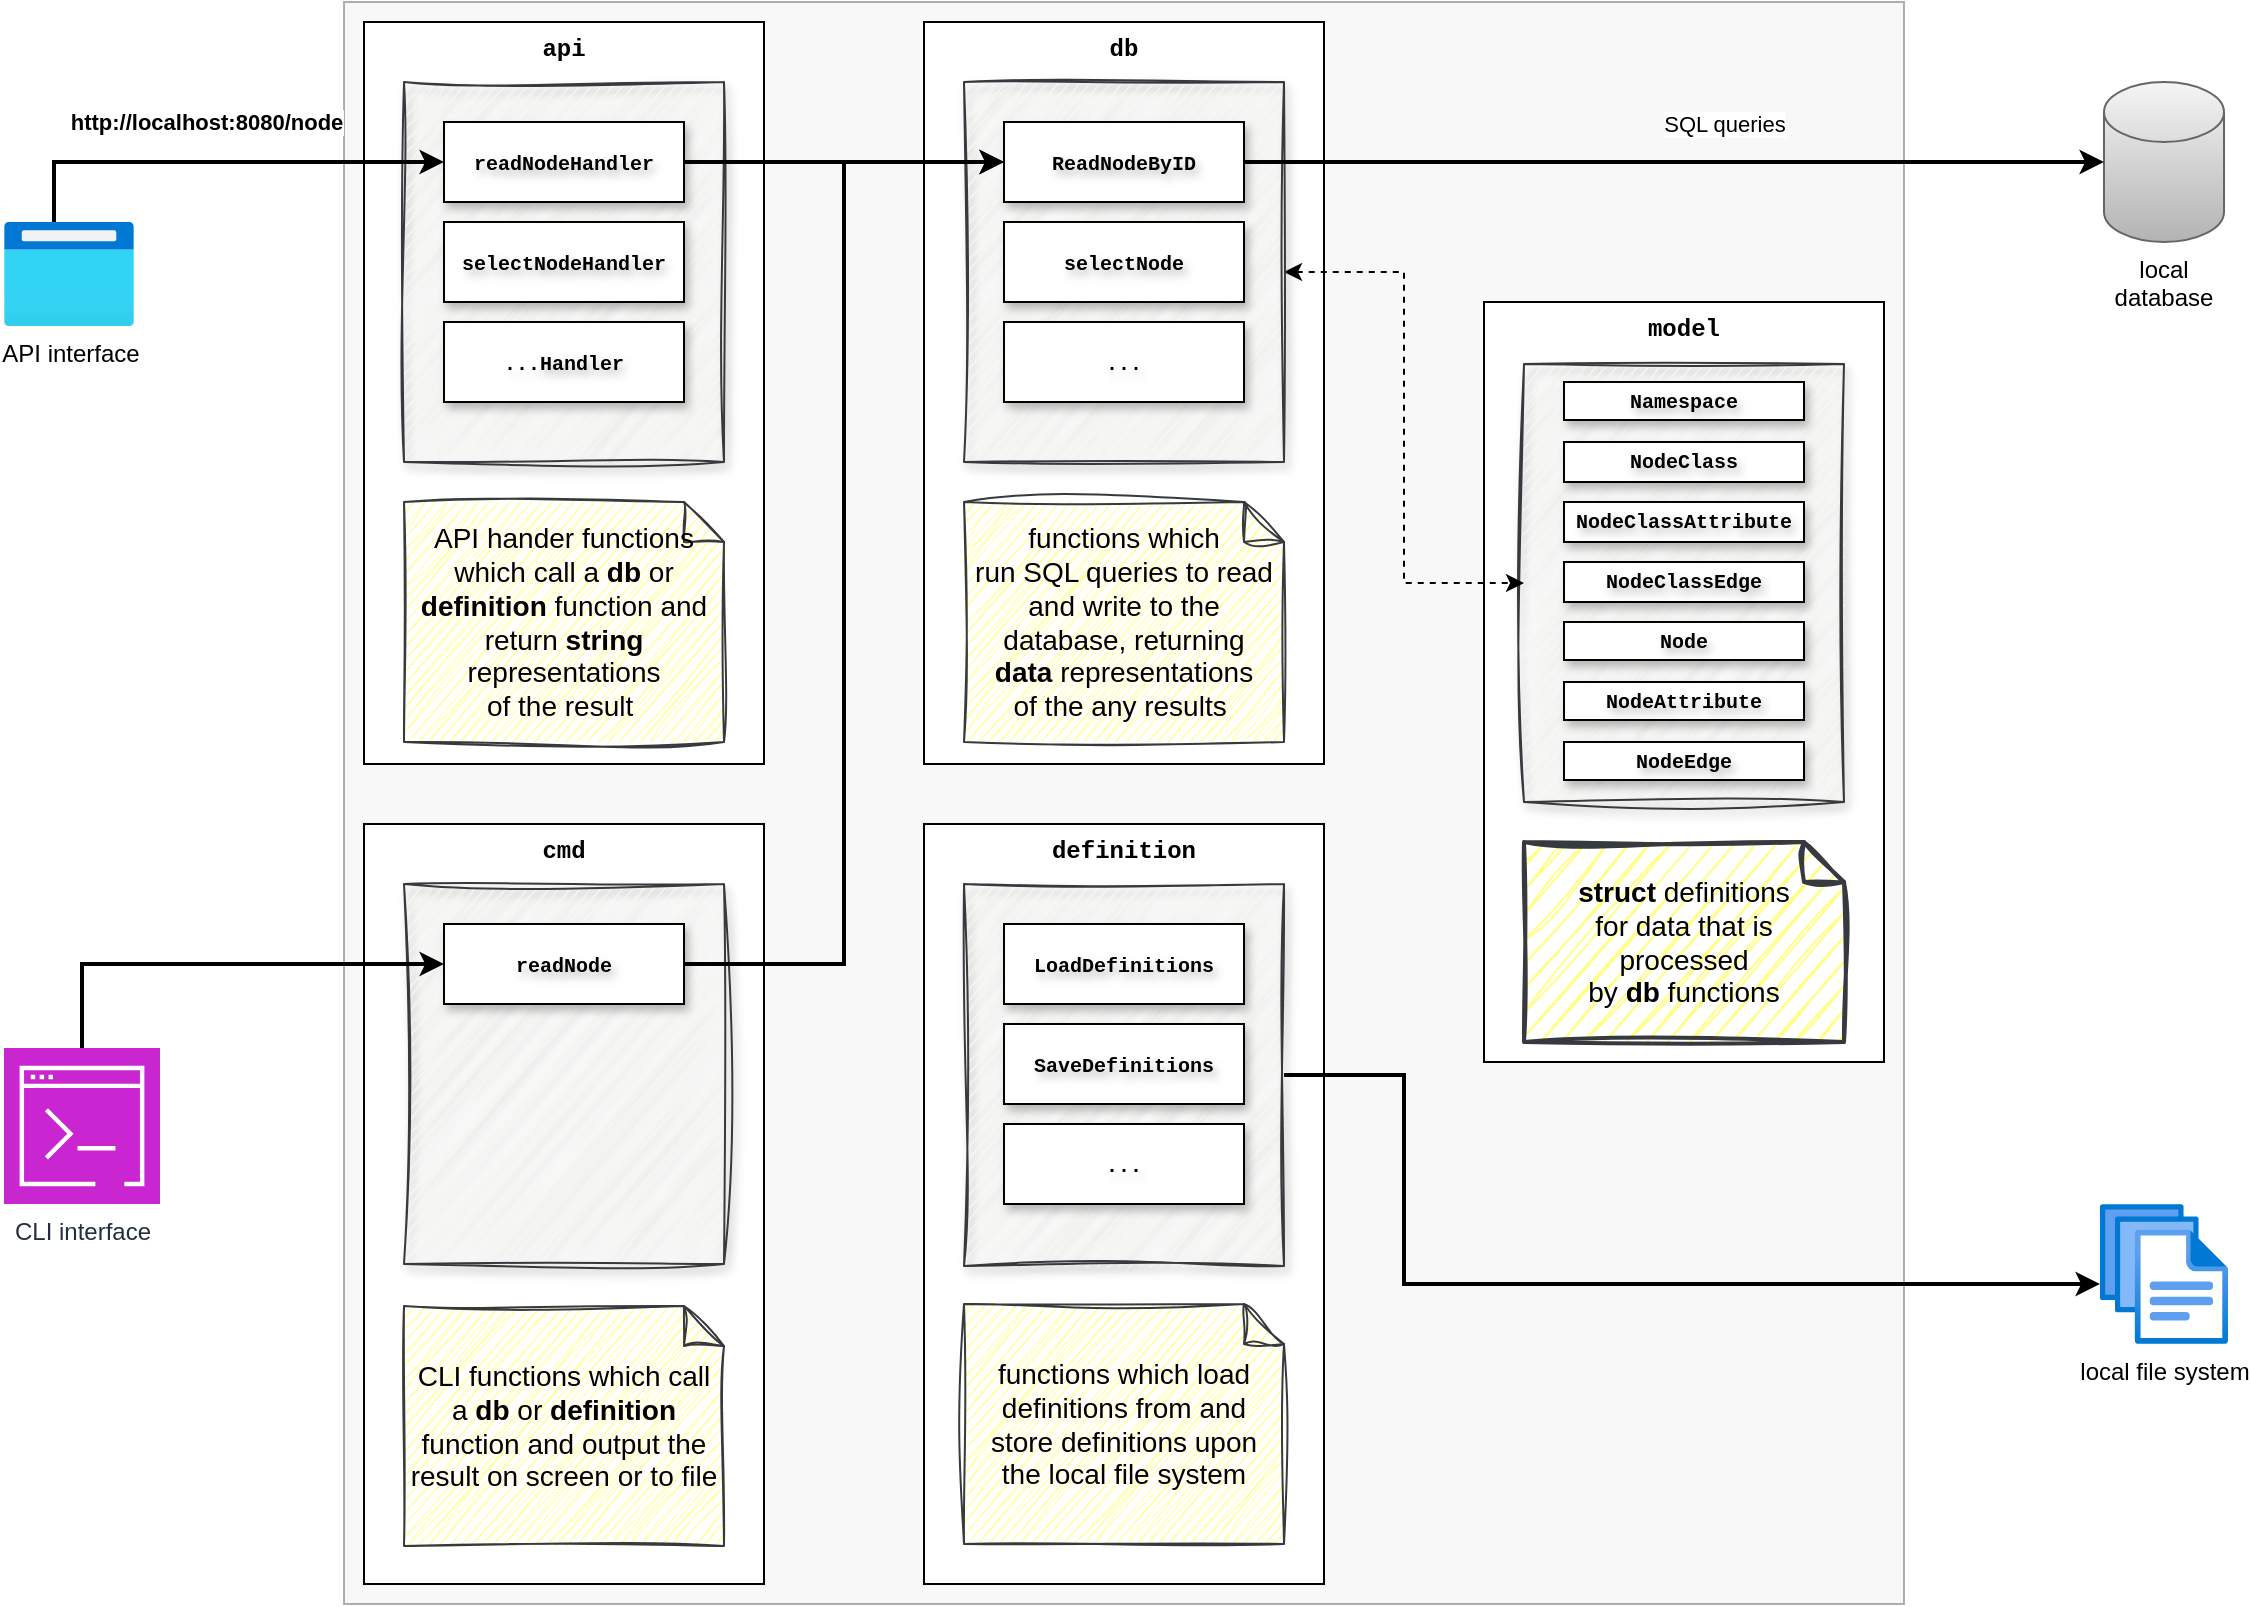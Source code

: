 <mxfile version="24.0.4" type="device">
  <diagram name="Page-1" id="Kh0S4Mzz8ug1oeH6Zn8T">
    <mxGraphModel dx="1392" dy="974" grid="1" gridSize="10" guides="1" tooltips="1" connect="1" arrows="1" fold="1" page="1" pageScale="1" pageWidth="1169" pageHeight="827" math="0" shadow="0">
      <root>
        <mxCell id="0" />
        <mxCell id="1" parent="0" />
        <mxCell id="9NrqEdqA8gilFSspLG47-57" value="" style="rounded=0;whiteSpace=wrap;html=1;fillColor=#eeeeee;strokeColor=#36393d;opacity=40;" parent="1" vertex="1">
          <mxGeometry x="190" y="9" width="780" height="801" as="geometry" />
        </mxCell>
        <mxCell id="9NrqEdqA8gilFSspLG47-1" value="&lt;span&gt;&lt;b&gt;api&lt;/b&gt;&lt;/span&gt;" style="rounded=0;whiteSpace=wrap;html=1;verticalAlign=top;fontFamily=Courier New;fontStyle=0" parent="1" vertex="1">
          <mxGeometry x="200" y="19" width="200" height="371" as="geometry" />
        </mxCell>
        <mxCell id="9NrqEdqA8gilFSspLG47-10" value="" style="rounded=0;whiteSpace=wrap;html=1;shadow=1;textShadow=1;fillColor=#f9f7ed;strokeColor=#36393d;sketch=1;curveFitting=1;jiggle=2;glass=0;" parent="1" vertex="1">
          <mxGeometry x="220" y="49" width="160" height="190" as="geometry" />
        </mxCell>
        <mxCell id="9NrqEdqA8gilFSspLG47-12" value="API hander functions which call a&amp;nbsp;&lt;b&gt;db&lt;/b&gt;&amp;nbsp;or &lt;b&gt;definition&lt;/b&gt; function and return &lt;b&gt;string&lt;/b&gt; representations&lt;br&gt;of the result&amp;nbsp;" style="shape=note;strokeWidth=1;fontSize=14;size=20;whiteSpace=wrap;html=1;fillColor=#ffff88;strokeColor=#36393d;sketch=1;curveFitting=1;jiggle=2;" parent="1" vertex="1">
          <mxGeometry x="220" y="259" width="160" height="120" as="geometry" />
        </mxCell>
        <mxCell id="9NrqEdqA8gilFSspLG47-27" value="&lt;font face=&quot;Courier New&quot;&gt;&lt;b style=&quot;font-size: 10px;&quot;&gt;readNodeHandler&lt;/b&gt;&lt;/font&gt;" style="rounded=0;whiteSpace=wrap;html=1;shadow=1;textShadow=1;" parent="1" vertex="1">
          <mxGeometry x="240" y="69" width="120" height="40" as="geometry" />
        </mxCell>
        <mxCell id="9NrqEdqA8gilFSspLG47-28" value="&lt;font face=&quot;Courier New&quot;&gt;&lt;b style=&quot;font-size: 10px;&quot;&gt;selectNodeHandler&lt;/b&gt;&lt;/font&gt;" style="rounded=0;whiteSpace=wrap;html=1;shadow=1;textShadow=1;" parent="1" vertex="1">
          <mxGeometry x="240" y="119" width="120" height="40" as="geometry" />
        </mxCell>
        <mxCell id="9NrqEdqA8gilFSspLG47-29" value="&lt;font face=&quot;Courier New&quot;&gt;&lt;span style=&quot;font-size: 10px;&quot;&gt;&lt;b&gt;...Handler&lt;/b&gt;&lt;/span&gt;&lt;/font&gt;" style="rounded=0;whiteSpace=wrap;html=1;shadow=1;textShadow=1;" parent="1" vertex="1">
          <mxGeometry x="240" y="169" width="120" height="40" as="geometry" />
        </mxCell>
        <mxCell id="9NrqEdqA8gilFSspLG47-51" value="local database" style="shape=cylinder3;whiteSpace=wrap;html=1;boundedLbl=1;backgroundOutline=1;size=15;fillColor=#f5f5f5;strokeColor=#666666;gradientColor=#b3b3b3;labelPosition=center;verticalLabelPosition=bottom;align=center;verticalAlign=top;" parent="1" vertex="1">
          <mxGeometry x="1070" y="49" width="60" height="80" as="geometry" />
        </mxCell>
        <mxCell id="9NrqEdqA8gilFSspLG47-3" value="&lt;span&gt;cmd&lt;/span&gt;" style="rounded=0;whiteSpace=wrap;html=1;verticalAlign=top;fontFamily=Courier New;fontStyle=1" parent="1" vertex="1">
          <mxGeometry x="200" y="420" width="200" height="380" as="geometry" />
        </mxCell>
        <mxCell id="9NrqEdqA8gilFSspLG47-11" value="" style="rounded=0;whiteSpace=wrap;html=1;shadow=1;textShadow=1;fillColor=#f9f7ed;strokeColor=#36393d;sketch=1;curveFitting=1;jiggle=2;glass=0;" parent="1" vertex="1">
          <mxGeometry x="220" y="450" width="160" height="190" as="geometry" />
        </mxCell>
        <mxCell id="9NrqEdqA8gilFSspLG47-40" value="CLI functions which call a&amp;nbsp;&lt;b&gt;db&lt;/b&gt;&amp;nbsp;or &lt;b&gt;definition&lt;/b&gt; function and output the result on screen or to file" style="shape=note;strokeWidth=1;fontSize=14;size=20;whiteSpace=wrap;html=1;fillColor=#ffff88;strokeColor=#36393d;sketch=1;curveFitting=1;jiggle=2;" parent="1" vertex="1">
          <mxGeometry x="220" y="661" width="160" height="120" as="geometry" />
        </mxCell>
        <mxCell id="9NrqEdqA8gilFSspLG47-41" value="&lt;font face=&quot;Courier New&quot;&gt;&lt;span style=&quot;font-size: 10px;&quot;&gt;&lt;b&gt;readNode&lt;/b&gt;&lt;/span&gt;&lt;/font&gt;" style="rounded=0;whiteSpace=wrap;html=1;shadow=1;textShadow=1;" parent="1" vertex="1">
          <mxGeometry x="240" y="470" width="120" height="40" as="geometry" />
        </mxCell>
        <mxCell id="9NrqEdqA8gilFSspLG47-60" style="edgeStyle=orthogonalEdgeStyle;rounded=0;orthogonalLoop=1;jettySize=auto;html=1;strokeWidth=2;" parent="1" source="9NrqEdqA8gilFSspLG47-67" target="9NrqEdqA8gilFSspLG47-27" edge="1">
          <mxGeometry relative="1" as="geometry">
            <Array as="points">
              <mxPoint x="45" y="89" />
            </Array>
          </mxGeometry>
        </mxCell>
        <mxCell id="9NrqEdqA8gilFSspLG47-61" value="&lt;b&gt;http://localhost:8080/node&lt;/b&gt;" style="edgeLabel;html=1;align=center;verticalAlign=middle;resizable=0;points=[];" parent="9NrqEdqA8gilFSspLG47-60" vertex="1" connectable="0">
          <mxGeometry x="-0.477" y="5" relative="1" as="geometry">
            <mxPoint x="47" y="-15" as="offset" />
          </mxGeometry>
        </mxCell>
        <mxCell id="9NrqEdqA8gilFSspLG47-63" style="edgeStyle=orthogonalEdgeStyle;rounded=0;orthogonalLoop=1;jettySize=auto;html=1;strokeWidth=2;" parent="1" source="9NrqEdqA8gilFSspLG47-62" target="9NrqEdqA8gilFSspLG47-41" edge="1">
          <mxGeometry relative="1" as="geometry">
            <Array as="points">
              <mxPoint x="59" y="490" />
            </Array>
          </mxGeometry>
        </mxCell>
        <mxCell id="9NrqEdqA8gilFSspLG47-62" value="CLI interface" style="sketch=0;points=[[0,0,0],[0.25,0,0],[0.5,0,0],[0.75,0,0],[1,0,0],[0,1,0],[0.25,1,0],[0.5,1,0],[0.75,1,0],[1,1,0],[0,0.25,0],[0,0.5,0],[0,0.75,0],[1,0.25,0],[1,0.5,0],[1,0.75,0]];outlineConnect=0;fontColor=#232F3E;fillColor=#C925D1;strokeColor=#ffffff;dashed=0;verticalLabelPosition=bottom;verticalAlign=top;align=center;html=1;fontSize=12;fontStyle=0;aspect=fixed;shape=mxgraph.aws4.resourceIcon;resIcon=mxgraph.aws4.command_line_interface;" parent="1" vertex="1">
          <mxGeometry x="20" y="532" width="78" height="78" as="geometry" />
        </mxCell>
        <mxCell id="9NrqEdqA8gilFSspLG47-67" value="API interface" style="image;aspect=fixed;html=1;points=[];align=center;fontSize=12;image=img/lib/azure2/general/Browser.svg;" parent="1" vertex="1">
          <mxGeometry x="20" y="119" width="65" height="52" as="geometry" />
        </mxCell>
        <mxCell id="G56Pn7edzlzQans5iVEa-1" value="" style="group" parent="1" vertex="1" connectable="0">
          <mxGeometry x="760" y="159" width="200" height="380" as="geometry" />
        </mxCell>
        <mxCell id="9NrqEdqA8gilFSspLG47-45" value="&lt;span&gt;model&lt;/span&gt;" style="rounded=0;whiteSpace=wrap;html=1;verticalAlign=top;fontStyle=1;fontFamily=Courier New;fillColor=default;" parent="G56Pn7edzlzQans5iVEa-1" vertex="1">
          <mxGeometry width="200" height="380" as="geometry" />
        </mxCell>
        <mxCell id="9NrqEdqA8gilFSspLG47-14" value="&lt;b&gt;struct&lt;/b&gt;&amp;nbsp;definitions&lt;br&gt;for data that is&lt;br&gt;processed by&amp;nbsp;&lt;b&gt;db&lt;/b&gt;&amp;nbsp;functions" style="shape=note;strokeWidth=2;fontSize=14;size=20;whiteSpace=wrap;html=1;fillColor=#ffff88;strokeColor=#36393d;sketch=1;curveFitting=1;jiggle=2;shadow=0;textShadow=0;" parent="G56Pn7edzlzQans5iVEa-1" vertex="1">
          <mxGeometry x="20" y="270" width="160" height="100" as="geometry" />
        </mxCell>
        <mxCell id="9NrqEdqA8gilFSspLG47-15" value="" style="rounded=0;whiteSpace=wrap;html=1;shadow=1;textShadow=1;fillColor=#f9f7ed;strokeColor=#36393d;sketch=1;curveFitting=1;jiggle=2;glass=0;" parent="G56Pn7edzlzQans5iVEa-1" vertex="1">
          <mxGeometry x="20" y="31" width="160" height="219" as="geometry" />
        </mxCell>
        <mxCell id="9NrqEdqA8gilFSspLG47-16" value="NodeClass" style="rounded=0;whiteSpace=wrap;html=1;shadow=1;textShadow=1;fontFamily=Courier New;fontStyle=1;fontSize=10;" parent="G56Pn7edzlzQans5iVEa-1" vertex="1">
          <mxGeometry x="40" y="70" width="120" height="20" as="geometry" />
        </mxCell>
        <mxCell id="9NrqEdqA8gilFSspLG47-17" value="NodeClassAttribute" style="rounded=0;whiteSpace=wrap;html=1;shadow=1;textShadow=1;fontFamily=Courier New;fontStyle=1;fontSize=10;" parent="G56Pn7edzlzQans5iVEa-1" vertex="1">
          <mxGeometry x="40" y="100" width="120" height="20" as="geometry" />
        </mxCell>
        <mxCell id="9NrqEdqA8gilFSspLG47-18" value="NodeClassEdge" style="rounded=0;whiteSpace=wrap;html=1;shadow=1;textShadow=1;fontFamily=Courier New;fontStyle=1;fontSize=10;" parent="G56Pn7edzlzQans5iVEa-1" vertex="1">
          <mxGeometry x="40" y="130" width="120" height="20" as="geometry" />
        </mxCell>
        <mxCell id="9NrqEdqA8gilFSspLG47-19" value="&lt;font style=&quot;font-size: 10px;&quot; face=&quot;Courier New&quot;&gt;&lt;b style=&quot;font-size: 10px;&quot;&gt;Namespace&lt;/b&gt;&lt;/font&gt;" style="rounded=0;whiteSpace=wrap;html=1;shadow=1;textShadow=1;fontSize=10;" parent="G56Pn7edzlzQans5iVEa-1" vertex="1">
          <mxGeometry x="40" y="40" width="120" height="19" as="geometry" />
        </mxCell>
        <mxCell id="9NrqEdqA8gilFSspLG47-20" value="Node" style="rounded=0;whiteSpace=wrap;html=1;shadow=1;textShadow=1;fontFamily=Courier New;fontStyle=1;fontSize=10;" parent="G56Pn7edzlzQans5iVEa-1" vertex="1">
          <mxGeometry x="40" y="160" width="120" height="19" as="geometry" />
        </mxCell>
        <mxCell id="9NrqEdqA8gilFSspLG47-21" value="NodeAttribute" style="rounded=0;whiteSpace=wrap;html=1;shadow=1;textShadow=1;fontFamily=Courier New;fontStyle=1;fontSize=10;" parent="G56Pn7edzlzQans5iVEa-1" vertex="1">
          <mxGeometry x="40" y="190" width="120" height="19" as="geometry" />
        </mxCell>
        <mxCell id="9NrqEdqA8gilFSspLG47-22" value="NodeEdge" style="rounded=0;whiteSpace=wrap;html=1;shadow=1;textShadow=1;fontFamily=Courier New;fontStyle=1;fontSize=10;" parent="G56Pn7edzlzQans5iVEa-1" vertex="1">
          <mxGeometry x="40" y="220" width="120" height="19" as="geometry" />
        </mxCell>
        <mxCell id="9NrqEdqA8gilFSspLG47-4" value="&lt;span&gt;definition&lt;/span&gt;" style="rounded=0;whiteSpace=wrap;html=1;verticalAlign=top;fontStyle=1;fontFamily=Courier New;" parent="1" vertex="1">
          <mxGeometry x="480" y="420" width="200" height="380" as="geometry" />
        </mxCell>
        <mxCell id="9NrqEdqA8gilFSspLG47-23" value="functions which load&lt;br&gt;definitions from and&lt;br&gt;store definitions upon&lt;br&gt;the local file system" style="shape=note;strokeWidth=1;fontSize=14;size=20;whiteSpace=wrap;html=1;fillColor=#ffff88;strokeColor=#36393d;sketch=1;curveFitting=1;jiggle=2;shadow=0;textShadow=0;" parent="1" vertex="1">
          <mxGeometry x="500" y="660" width="160" height="120" as="geometry" />
        </mxCell>
        <mxCell id="9NrqEdqA8gilFSspLG47-31" value="" style="rounded=0;whiteSpace=wrap;html=1;shadow=1;textShadow=1;fillColor=#f9f7ed;strokeColor=#36393d;sketch=1;curveFitting=1;jiggle=2;glass=0;" parent="1" vertex="1">
          <mxGeometry x="500" y="450" width="160" height="191" as="geometry" />
        </mxCell>
        <mxCell id="9NrqEdqA8gilFSspLG47-32" value="&lt;font face=&quot;Courier New&quot;&gt;&lt;span style=&quot;font-size: 10px;&quot;&gt;&lt;b&gt;LoadDefinitions&lt;/b&gt;&lt;/span&gt;&lt;/font&gt;" style="rounded=0;whiteSpace=wrap;html=1;shadow=1;textShadow=1;" parent="1" vertex="1">
          <mxGeometry x="520" y="470" width="120" height="40" as="geometry" />
        </mxCell>
        <mxCell id="9NrqEdqA8gilFSspLG47-33" value="&lt;font face=&quot;Courier New&quot;&gt;&lt;b style=&quot;font-size: 10px;&quot;&gt;SaveDefinitions&lt;/b&gt;&lt;/font&gt;" style="rounded=0;whiteSpace=wrap;html=1;shadow=1;textShadow=1;" parent="1" vertex="1">
          <mxGeometry x="520" y="520" width="120" height="40" as="geometry" />
        </mxCell>
        <mxCell id="9NrqEdqA8gilFSspLG47-34" value="&lt;font face=&quot;Courier New&quot;&gt;&lt;span style=&quot;font-size: 10px;&quot;&gt;&lt;b&gt;...&lt;/b&gt;&lt;/span&gt;&lt;/font&gt;" style="rounded=0;whiteSpace=wrap;html=1;shadow=1;textShadow=1;" parent="1" vertex="1">
          <mxGeometry x="520" y="570" width="120" height="40" as="geometry" />
        </mxCell>
        <mxCell id="9NrqEdqA8gilFSspLG47-6" value="&lt;span&gt;db&lt;/span&gt;" style="rounded=0;whiteSpace=wrap;html=1;verticalAlign=top;fontStyle=1;fontFamily=Courier New;" parent="1" vertex="1">
          <mxGeometry x="480" y="19" width="200" height="371" as="geometry" />
        </mxCell>
        <mxCell id="G56Pn7edzlzQans5iVEa-6" style="edgeStyle=orthogonalEdgeStyle;rounded=0;orthogonalLoop=1;jettySize=auto;html=1;dashed=1;startArrow=classic;startFill=1;" parent="1" source="9NrqEdqA8gilFSspLG47-36" target="9NrqEdqA8gilFSspLG47-15" edge="1">
          <mxGeometry relative="1" as="geometry" />
        </mxCell>
        <mxCell id="9NrqEdqA8gilFSspLG47-36" value="" style="rounded=0;whiteSpace=wrap;html=1;shadow=1;textShadow=1;fillColor=#f9f7ed;strokeColor=#36393d;sketch=1;curveFitting=1;jiggle=2;glass=0;" parent="1" vertex="1">
          <mxGeometry x="500" y="49" width="160" height="190" as="geometry" />
        </mxCell>
        <mxCell id="9NrqEdqA8gilFSspLG47-37" value="&lt;font face=&quot;Courier New&quot;&gt;&lt;span style=&quot;font-size: 10px;&quot;&gt;&lt;b&gt;ReadNodeByID&lt;/b&gt;&lt;/span&gt;&lt;/font&gt;" style="rounded=0;whiteSpace=wrap;html=1;shadow=1;textShadow=1;" parent="1" vertex="1">
          <mxGeometry x="520" y="69" width="120" height="40" as="geometry" />
        </mxCell>
        <mxCell id="9NrqEdqA8gilFSspLG47-38" value="&lt;font face=&quot;Courier New&quot;&gt;&lt;b style=&quot;font-size: 10px;&quot;&gt;selectNode&lt;/b&gt;&lt;/font&gt;" style="rounded=0;whiteSpace=wrap;html=1;shadow=1;textShadow=1;" parent="1" vertex="1">
          <mxGeometry x="520" y="119" width="120" height="40" as="geometry" />
        </mxCell>
        <mxCell id="9NrqEdqA8gilFSspLG47-39" value="&lt;font face=&quot;Courier New&quot;&gt;&lt;span style=&quot;font-size: 10px;&quot;&gt;&lt;b&gt;...&lt;/b&gt;&lt;/span&gt;&lt;/font&gt;" style="rounded=0;whiteSpace=wrap;html=1;shadow=1;textShadow=1;" parent="1" vertex="1">
          <mxGeometry x="520" y="169" width="120" height="40" as="geometry" />
        </mxCell>
        <mxCell id="9NrqEdqA8gilFSspLG47-47" value="functions which&lt;br&gt;run SQL queries to read and write to the database, returning&lt;br&gt;&lt;b&gt;data&amp;nbsp;&lt;/b&gt;representations&lt;br&gt;of the any results&amp;nbsp;" style="shape=note;strokeWidth=1;fontSize=14;size=20;whiteSpace=wrap;html=1;fillColor=#ffff88;strokeColor=#36393d;sketch=1;curveFitting=1;jiggle=2;" parent="1" vertex="1">
          <mxGeometry x="500" y="259" width="160" height="120" as="geometry" />
        </mxCell>
        <mxCell id="9NrqEdqA8gilFSspLG47-52" style="edgeStyle=orthogonalEdgeStyle;rounded=0;orthogonalLoop=1;jettySize=auto;html=1;strokeWidth=2;" parent="1" source="9NrqEdqA8gilFSspLG47-37" target="9NrqEdqA8gilFSspLG47-51" edge="1">
          <mxGeometry relative="1" as="geometry" />
        </mxCell>
        <mxCell id="9NrqEdqA8gilFSspLG47-53" value="SQL queries" style="edgeLabel;html=1;align=center;verticalAlign=middle;resizable=0;points=[];" parent="9NrqEdqA8gilFSspLG47-52" vertex="1" connectable="0">
          <mxGeometry x="0.452" y="4" relative="1" as="geometry">
            <mxPoint x="-72" y="-15" as="offset" />
          </mxGeometry>
        </mxCell>
        <mxCell id="G56Pn7edzlzQans5iVEa-4" style="edgeStyle=orthogonalEdgeStyle;rounded=0;orthogonalLoop=1;jettySize=auto;html=1;strokeWidth=2;" parent="1" source="9NrqEdqA8gilFSspLG47-27" target="9NrqEdqA8gilFSspLG47-37" edge="1">
          <mxGeometry relative="1" as="geometry" />
        </mxCell>
        <mxCell id="G56Pn7edzlzQans5iVEa-5" style="edgeStyle=orthogonalEdgeStyle;rounded=0;orthogonalLoop=1;jettySize=auto;html=1;strokeWidth=2;" parent="1" source="9NrqEdqA8gilFSspLG47-41" target="9NrqEdqA8gilFSspLG47-37" edge="1">
          <mxGeometry relative="1" as="geometry">
            <Array as="points">
              <mxPoint x="440" y="490" />
              <mxPoint x="440" y="89" />
            </Array>
          </mxGeometry>
        </mxCell>
        <mxCell id="G56Pn7edzlzQans5iVEa-7" value="local file system" style="image;aspect=fixed;html=1;points=[];align=center;fontSize=12;image=img/lib/azure2/general/Files.svg;" parent="1" vertex="1">
          <mxGeometry x="1068" y="610" width="64" height="70" as="geometry" />
        </mxCell>
        <mxCell id="G56Pn7edzlzQans5iVEa-8" style="edgeStyle=orthogonalEdgeStyle;rounded=0;orthogonalLoop=1;jettySize=auto;html=1;strokeWidth=2;" parent="1" source="9NrqEdqA8gilFSspLG47-31" target="G56Pn7edzlzQans5iVEa-7" edge="1">
          <mxGeometry relative="1" as="geometry">
            <mxPoint x="1040" y="640" as="targetPoint" />
            <Array as="points">
              <mxPoint x="720" y="546" />
              <mxPoint x="720" y="650" />
            </Array>
          </mxGeometry>
        </mxCell>
      </root>
    </mxGraphModel>
  </diagram>
</mxfile>
